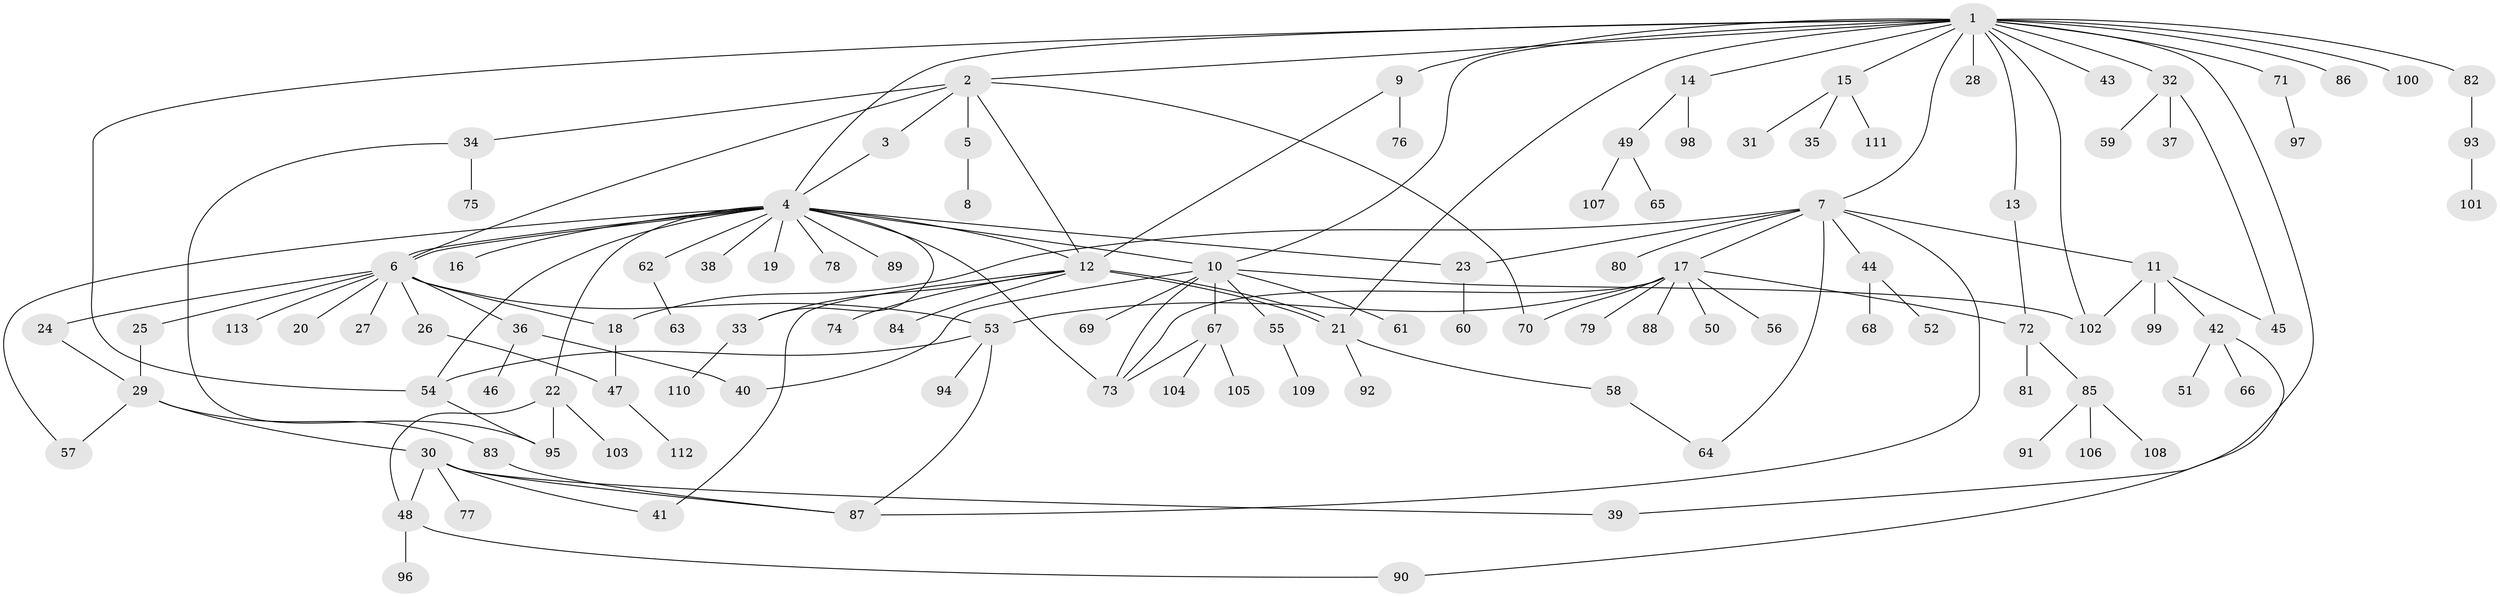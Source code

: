 // Generated by graph-tools (version 1.1) at 2025/49/03/09/25 03:49:57]
// undirected, 113 vertices, 148 edges
graph export_dot {
graph [start="1"]
  node [color=gray90,style=filled];
  1;
  2;
  3;
  4;
  5;
  6;
  7;
  8;
  9;
  10;
  11;
  12;
  13;
  14;
  15;
  16;
  17;
  18;
  19;
  20;
  21;
  22;
  23;
  24;
  25;
  26;
  27;
  28;
  29;
  30;
  31;
  32;
  33;
  34;
  35;
  36;
  37;
  38;
  39;
  40;
  41;
  42;
  43;
  44;
  45;
  46;
  47;
  48;
  49;
  50;
  51;
  52;
  53;
  54;
  55;
  56;
  57;
  58;
  59;
  60;
  61;
  62;
  63;
  64;
  65;
  66;
  67;
  68;
  69;
  70;
  71;
  72;
  73;
  74;
  75;
  76;
  77;
  78;
  79;
  80;
  81;
  82;
  83;
  84;
  85;
  86;
  87;
  88;
  89;
  90;
  91;
  92;
  93;
  94;
  95;
  96;
  97;
  98;
  99;
  100;
  101;
  102;
  103;
  104;
  105;
  106;
  107;
  108;
  109;
  110;
  111;
  112;
  113;
  1 -- 2;
  1 -- 4;
  1 -- 7;
  1 -- 9;
  1 -- 10;
  1 -- 13;
  1 -- 14;
  1 -- 15;
  1 -- 21;
  1 -- 28;
  1 -- 32;
  1 -- 39;
  1 -- 43;
  1 -- 54;
  1 -- 71;
  1 -- 82;
  1 -- 86;
  1 -- 100;
  1 -- 102;
  2 -- 3;
  2 -- 5;
  2 -- 6;
  2 -- 12;
  2 -- 34;
  2 -- 70;
  3 -- 4;
  4 -- 6;
  4 -- 6;
  4 -- 10;
  4 -- 12;
  4 -- 16;
  4 -- 19;
  4 -- 22;
  4 -- 23;
  4 -- 33;
  4 -- 38;
  4 -- 54;
  4 -- 57;
  4 -- 62;
  4 -- 73;
  4 -- 78;
  4 -- 89;
  5 -- 8;
  6 -- 18;
  6 -- 20;
  6 -- 24;
  6 -- 25;
  6 -- 26;
  6 -- 27;
  6 -- 36;
  6 -- 53;
  6 -- 113;
  7 -- 11;
  7 -- 17;
  7 -- 18;
  7 -- 23;
  7 -- 44;
  7 -- 64;
  7 -- 80;
  7 -- 87;
  9 -- 12;
  9 -- 76;
  10 -- 40;
  10 -- 55;
  10 -- 61;
  10 -- 67;
  10 -- 69;
  10 -- 73;
  10 -- 102;
  11 -- 42;
  11 -- 45;
  11 -- 99;
  11 -- 102;
  12 -- 21;
  12 -- 21;
  12 -- 33;
  12 -- 41;
  12 -- 74;
  12 -- 84;
  13 -- 72;
  14 -- 49;
  14 -- 98;
  15 -- 31;
  15 -- 35;
  15 -- 111;
  17 -- 50;
  17 -- 53;
  17 -- 56;
  17 -- 70;
  17 -- 72;
  17 -- 73;
  17 -- 79;
  17 -- 88;
  18 -- 47;
  21 -- 58;
  21 -- 92;
  22 -- 48;
  22 -- 95;
  22 -- 103;
  23 -- 60;
  24 -- 29;
  25 -- 29;
  26 -- 47;
  29 -- 30;
  29 -- 57;
  29 -- 83;
  30 -- 39;
  30 -- 41;
  30 -- 48;
  30 -- 77;
  30 -- 87;
  32 -- 37;
  32 -- 45;
  32 -- 59;
  33 -- 110;
  34 -- 75;
  34 -- 95;
  36 -- 40;
  36 -- 46;
  42 -- 51;
  42 -- 66;
  42 -- 90;
  44 -- 52;
  44 -- 68;
  47 -- 112;
  48 -- 90;
  48 -- 96;
  49 -- 65;
  49 -- 107;
  53 -- 54;
  53 -- 87;
  53 -- 94;
  54 -- 95;
  55 -- 109;
  58 -- 64;
  62 -- 63;
  67 -- 73;
  67 -- 104;
  67 -- 105;
  71 -- 97;
  72 -- 81;
  72 -- 85;
  82 -- 93;
  83 -- 87;
  85 -- 91;
  85 -- 106;
  85 -- 108;
  93 -- 101;
}
